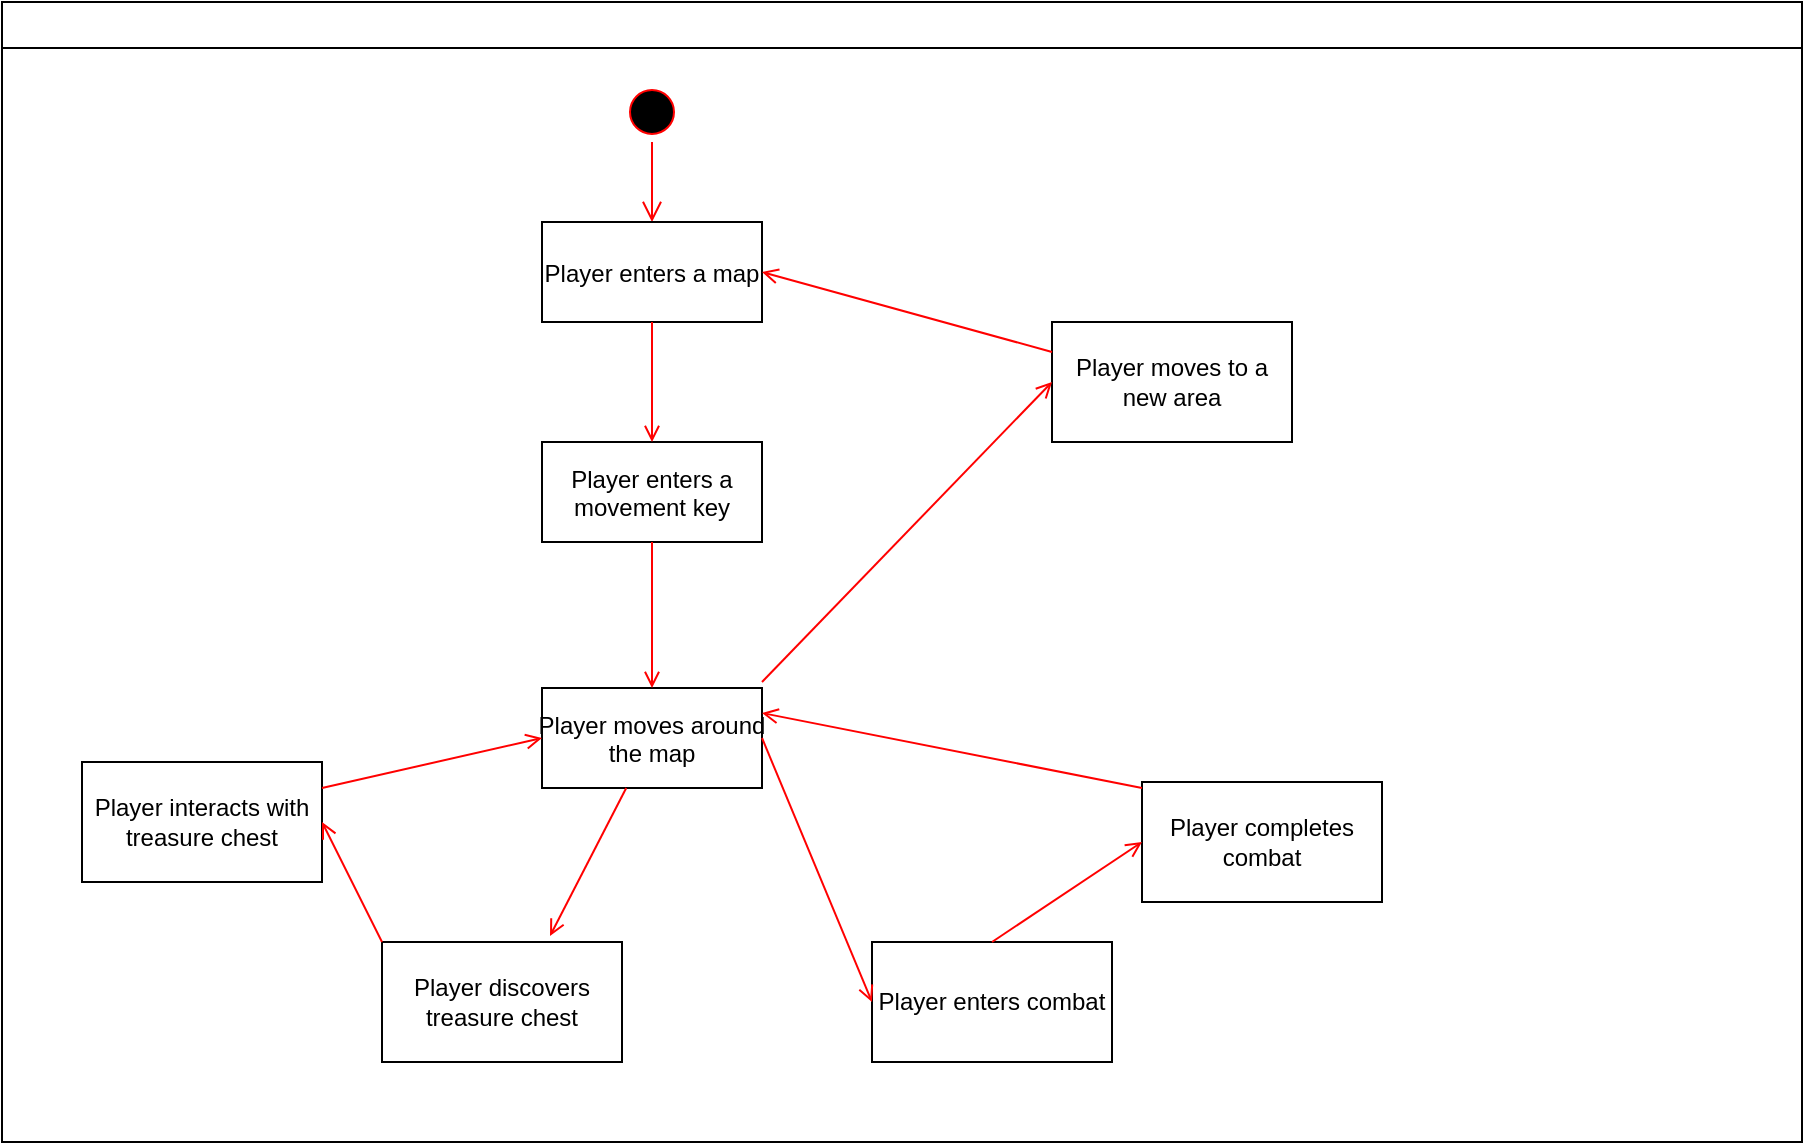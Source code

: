 <mxfile version="13.8.0" type="github">
  <diagram name="Page-1" id="e7e014a7-5840-1c2e-5031-d8a46d1fe8dd">
    <mxGraphModel dx="1422" dy="762" grid="1" gridSize="10" guides="1" tooltips="1" connect="1" arrows="1" fold="1" page="1" pageScale="1" pageWidth="1169" pageHeight="826" background="#ffffff" math="0" shadow="0">
      <root>
        <mxCell id="0" />
        <mxCell id="1" parent="0" />
        <mxCell id="2" value="" style="swimlane;whiteSpace=wrap" parent="1" vertex="1">
          <mxGeometry x="80" y="60" width="900" height="570" as="geometry" />
        </mxCell>
        <mxCell id="5" value="" style="ellipse;shape=startState;fillColor=#000000;strokeColor=#ff0000;" parent="2" vertex="1">
          <mxGeometry x="310" y="40" width="30" height="30" as="geometry" />
        </mxCell>
        <mxCell id="6" value="" style="edgeStyle=elbowEdgeStyle;elbow=horizontal;verticalAlign=bottom;endArrow=open;endSize=8;strokeColor=#FF0000;endFill=1;rounded=0" parent="2" source="5" target="7" edge="1">
          <mxGeometry x="310" y="40" as="geometry">
            <mxPoint x="325" y="110" as="targetPoint" />
          </mxGeometry>
        </mxCell>
        <mxCell id="7" value="Player enters a map" style="" parent="2" vertex="1">
          <mxGeometry x="270" y="110" width="110" height="50" as="geometry" />
        </mxCell>
        <mxCell id="8" value="Player enters a &#xa;movement key" style="" parent="2" vertex="1">
          <mxGeometry x="270" y="220" width="110" height="50" as="geometry" />
        </mxCell>
        <mxCell id="9" value="" style="endArrow=open;strokeColor=#FF0000;endFill=1;rounded=0" parent="2" source="7" target="8" edge="1">
          <mxGeometry relative="1" as="geometry" />
        </mxCell>
        <mxCell id="10" value="Player moves around&#xa;the map" style="" parent="2" vertex="1">
          <mxGeometry x="270" y="343" width="110" height="50" as="geometry" />
        </mxCell>
        <mxCell id="11" value="" style="endArrow=open;strokeColor=#FF0000;endFill=1;rounded=0" parent="2" source="8" target="10" edge="1">
          <mxGeometry relative="1" as="geometry" />
        </mxCell>
        <mxCell id="arBrLoTaMnmxEmwNuJEZ-41" value="Player discovers treasure chest" style="rounded=0;whiteSpace=wrap;html=1;" vertex="1" parent="2">
          <mxGeometry x="190" y="470" width="120" height="60" as="geometry" />
        </mxCell>
        <mxCell id="20" value="" style="endArrow=open;strokeColor=#FF0000;endFill=1;rounded=0;entryX=0.7;entryY=-0.05;entryDx=0;entryDy=0;entryPerimeter=0;" parent="2" source="10" target="arBrLoTaMnmxEmwNuJEZ-41" edge="1">
          <mxGeometry relative="1" as="geometry">
            <mxPoint x="510" y="368" as="targetPoint" />
          </mxGeometry>
        </mxCell>
        <mxCell id="arBrLoTaMnmxEmwNuJEZ-42" value="Player moves to a new area" style="rounded=0;whiteSpace=wrap;html=1;" vertex="1" parent="2">
          <mxGeometry x="525" y="160" width="120" height="60" as="geometry" />
        </mxCell>
        <mxCell id="arBrLoTaMnmxEmwNuJEZ-43" value="" style="endArrow=open;strokeColor=#FF0000;endFill=1;rounded=0;entryX=0;entryY=0.5;entryDx=0;entryDy=0;" edge="1" parent="2" target="arBrLoTaMnmxEmwNuJEZ-42">
          <mxGeometry relative="1" as="geometry">
            <mxPoint x="380" y="340" as="sourcePoint" />
            <mxPoint x="478.32" y="427" as="targetPoint" />
          </mxGeometry>
        </mxCell>
        <mxCell id="arBrLoTaMnmxEmwNuJEZ-44" value="Player enters combat" style="rounded=0;whiteSpace=wrap;html=1;" vertex="1" parent="2">
          <mxGeometry x="435" y="470" width="120" height="60" as="geometry" />
        </mxCell>
        <mxCell id="arBrLoTaMnmxEmwNuJEZ-45" value="" style="endArrow=open;strokeColor=#FF0000;endFill=1;rounded=0;entryX=0;entryY=0.5;entryDx=0;entryDy=0;exitX=1;exitY=0.5;exitDx=0;exitDy=0;" edge="1" parent="2" source="10" target="arBrLoTaMnmxEmwNuJEZ-44">
          <mxGeometry relative="1" as="geometry">
            <mxPoint x="390" y="350" as="sourcePoint" />
            <mxPoint x="470" y="250" as="targetPoint" />
            <Array as="points" />
          </mxGeometry>
        </mxCell>
        <mxCell id="arBrLoTaMnmxEmwNuJEZ-46" value="" style="endArrow=open;strokeColor=#FF0000;endFill=1;rounded=0;entryX=1;entryY=0.5;entryDx=0;entryDy=0;exitX=0;exitY=0.25;exitDx=0;exitDy=0;" edge="1" parent="2" source="arBrLoTaMnmxEmwNuJEZ-42" target="7">
          <mxGeometry relative="1" as="geometry">
            <mxPoint x="490" y="210" as="sourcePoint" />
            <mxPoint x="570" y="110" as="targetPoint" />
          </mxGeometry>
        </mxCell>
        <mxCell id="arBrLoTaMnmxEmwNuJEZ-47" value="Player completes combat" style="rounded=0;whiteSpace=wrap;html=1;" vertex="1" parent="2">
          <mxGeometry x="570" y="390" width="120" height="60" as="geometry" />
        </mxCell>
        <mxCell id="arBrLoTaMnmxEmwNuJEZ-48" value="Player interacts with treasure chest" style="rounded=0;whiteSpace=wrap;html=1;" vertex="1" parent="2">
          <mxGeometry x="40" y="380" width="120" height="60" as="geometry" />
        </mxCell>
        <mxCell id="arBrLoTaMnmxEmwNuJEZ-49" value="" style="endArrow=open;strokeColor=#FF0000;endFill=1;rounded=0;entryX=1;entryY=0.5;entryDx=0;entryDy=0;" edge="1" parent="2" target="arBrLoTaMnmxEmwNuJEZ-48">
          <mxGeometry relative="1" as="geometry">
            <mxPoint x="190.001" y="470" as="sourcePoint" />
            <mxPoint x="151.88" y="544" as="targetPoint" />
          </mxGeometry>
        </mxCell>
        <mxCell id="arBrLoTaMnmxEmwNuJEZ-50" value="" style="endArrow=open;strokeColor=#FF0000;endFill=1;rounded=0;entryX=0;entryY=0.5;entryDx=0;entryDy=0;" edge="1" parent="2" target="10">
          <mxGeometry relative="1" as="geometry">
            <mxPoint x="160.001" y="393" as="sourcePoint" />
            <mxPoint x="130" y="333" as="targetPoint" />
          </mxGeometry>
        </mxCell>
        <mxCell id="arBrLoTaMnmxEmwNuJEZ-51" value="" style="endArrow=open;strokeColor=#FF0000;endFill=1;rounded=0;entryX=0;entryY=0.5;entryDx=0;entryDy=0;exitX=0.5;exitY=0;exitDx=0;exitDy=0;" edge="1" parent="2" source="arBrLoTaMnmxEmwNuJEZ-44" target="arBrLoTaMnmxEmwNuJEZ-47">
          <mxGeometry relative="1" as="geometry">
            <mxPoint x="500" y="420" as="sourcePoint" />
            <mxPoint x="555" y="552" as="targetPoint" />
            <Array as="points" />
          </mxGeometry>
        </mxCell>
        <mxCell id="arBrLoTaMnmxEmwNuJEZ-52" value="" style="endArrow=open;strokeColor=#FF0000;endFill=1;rounded=0;entryX=1;entryY=0.25;entryDx=0;entryDy=0;exitX=0.5;exitY=0;exitDx=0;exitDy=0;" edge="1" parent="2" target="10">
          <mxGeometry relative="1" as="geometry">
            <mxPoint x="570" y="393" as="sourcePoint" />
            <mxPoint x="645" y="343" as="targetPoint" />
            <Array as="points" />
          </mxGeometry>
        </mxCell>
      </root>
    </mxGraphModel>
  </diagram>
</mxfile>
